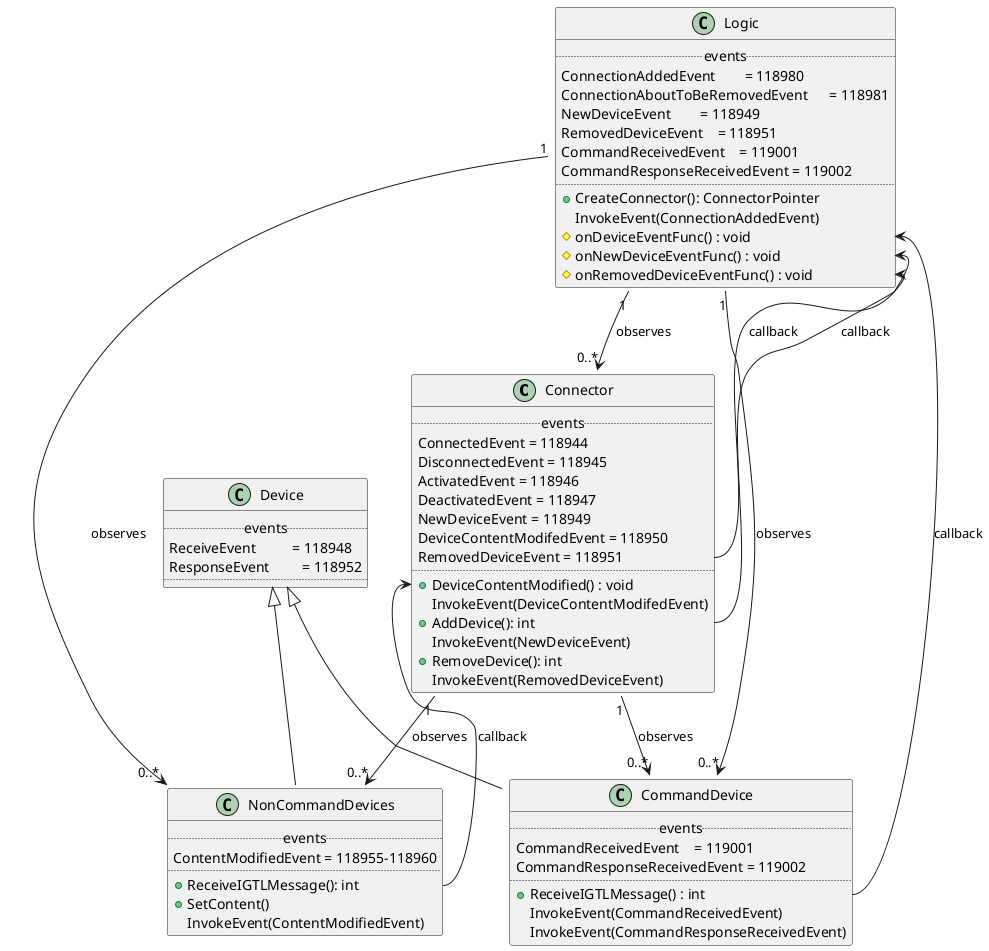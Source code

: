 @startuml
  class Connector{
   ..events..
    ConnectedEvent = 118944
    DisconnectedEvent = 118945
    ActivatedEvent = 118946
    DeactivatedEvent = 118947
    NewDeviceEvent = 118949    
    DeviceContentModifedEvent = 118950
    RemovedDeviceEvent = 118951
   ..
   +DeviceContentModified() : void
   InvokeEvent(DeviceContentModifedEvent)
   +AddDevice(): int
   InvokeEvent(NewDeviceEvent)
   +RemoveDevice(): int
   InvokeEvent(RemovedDeviceEvent)
  }
	
	class Device{
	 ..events..
	 ReceiveEvent          = 118948
   ResponseEvent         = 118952
	 ..
	}
	
	class CommandDevice{
   ..events..
	 CommandReceivedEvent    = 119001
	 CommandResponseReceivedEvent = 119002
	 ..
	 +ReceiveIGTLMessage() : int 
	 InvokeEvent(CommandReceivedEvent)
	 InvokeEvent(CommandResponseReceivedEvent)
	}
	
	class NonCommandDevices{
	 ..events..
	 ContentModifiedEvent = 118955-118960
	 ..
	 +ReceiveIGTLMessage(): int
	 +SetContent()
	 InvokeEvent(ContentModifiedEvent)
	}
	
	class Logic {
		..events..
		ConnectionAddedEvent        = 118980 
		ConnectionAboutToBeRemovedEvent      = 118981
		NewDeviceEvent        = 118949
		RemovedDeviceEvent    = 118951
		CommandReceivedEvent    = 119001
		CommandResponseReceivedEvent = 119002
		....
		+CreateConnector(): ConnectorPointer
		InvokeEvent(ConnectionAddedEvent)
		#onDeviceEventFunc() : void
		#onNewDeviceEventFunc() : void
		#onRemovedDeviceEventFunc() : void
	}
	together {
	 class Device
	 class CommandDevice
	 class NonCommandDevices
	}
  Device<|--CommandDevice
  Device<|--NonCommandDevices
  Logic"1"-->"0..*"Connector : observes
  Connector"1"-->"0..*"NonCommandDevices : observes
  Logic"1"-->"0..*"NonCommandDevices : observes
  Connector"1"-->"0..*"CommandDevice : observes
  Logic"1"-->"0..*"CommandDevice : observes
  Connector::AddDevice-->Logic::onNewDeviceEventFunc : callback
  Connector::RemovedDevice-->Logic::onRemovedDeviceEventFunc : callback
  NonCommandDevices::ReceiveIGTLMessage-->Connector::DeviceContentModified : callback
  CommandDevice::ReceiveIGTLMessage->Logic::onDeviceEventFunc: callback
@enduml
